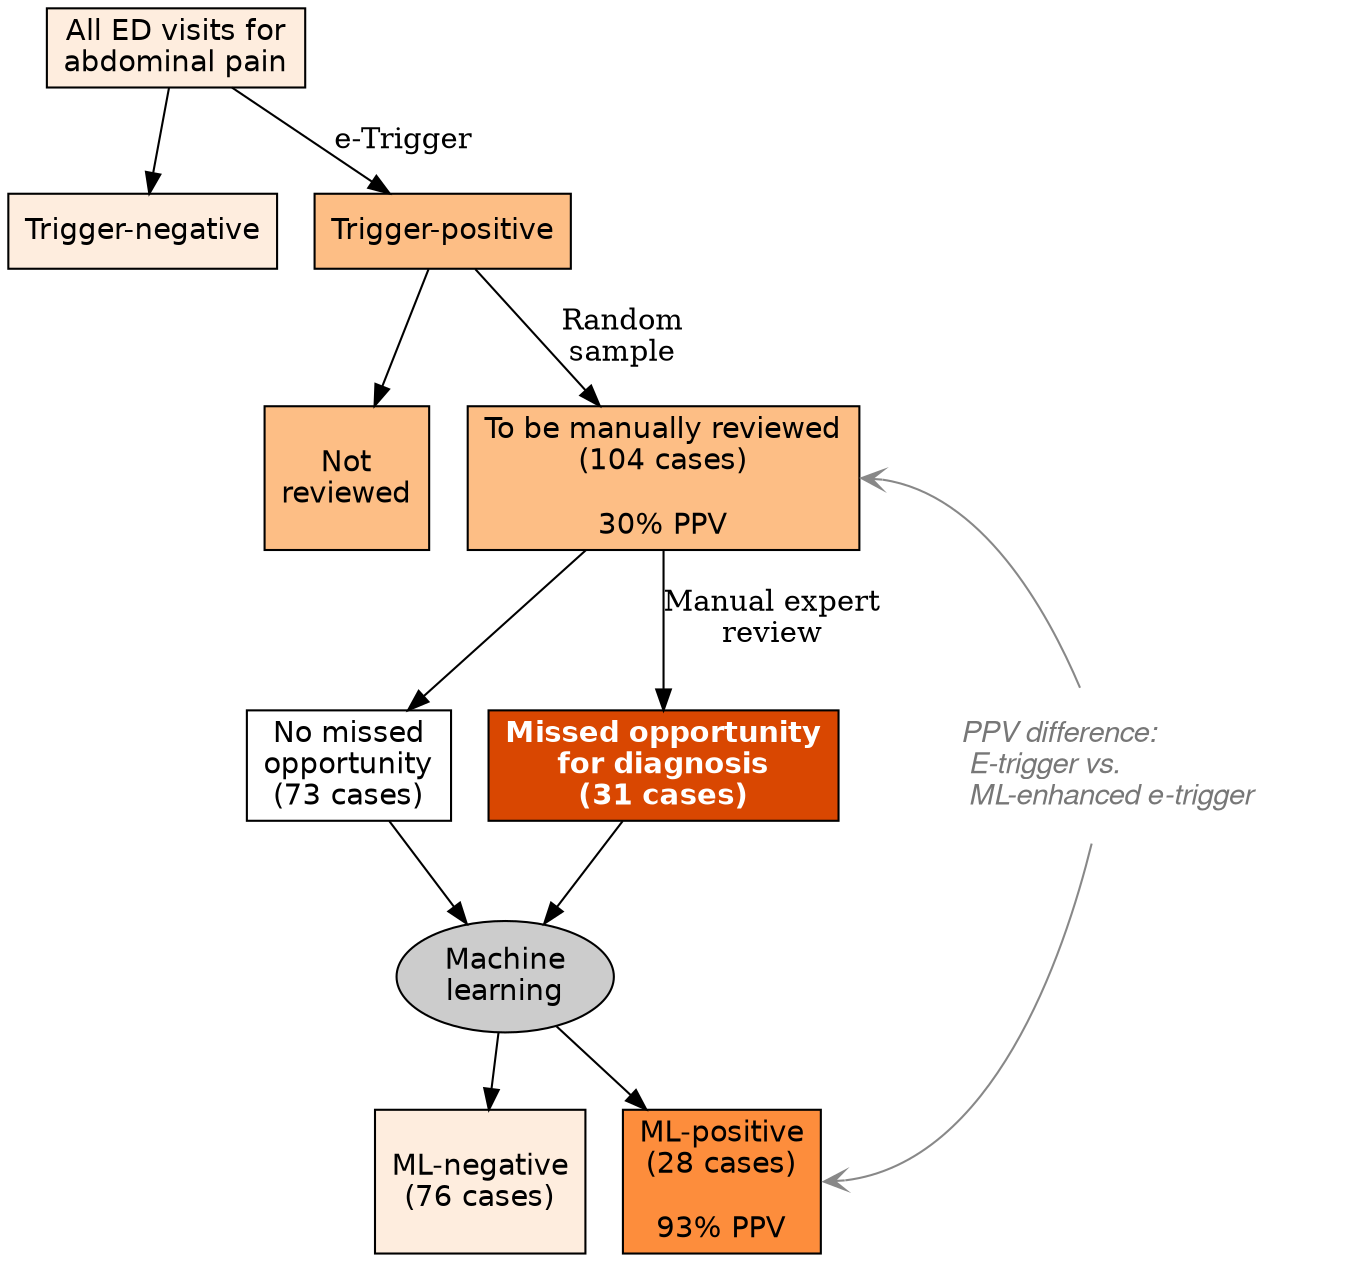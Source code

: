 digraph G {

node [style = filled, fillcolor="white", fontname="Helvetica", colorscheme="oranges4"]



// Nodes

twentyMillion [shape="rectangle", label="All ED visits for\nabdominal pain", fillcolor=1];
millionsNeg   [shape="rectangle", label="Trigger-negative", fillcolor=1];
thousands     [shape="rectangle", label="Trigger-positive", fillcolor=2];

notReview [shape="rectangle" label="\nNot\nreviewed\n ", fillcolor=2];
hundredReview [shape="rectangle", label="To be manually reviewed\n(104 cases)\n\n30% PPV", fillcolor=2];

noMissedOD [shape="rectangle", label="No missed\nopportunity\n(73 cases)"];
MissedOD   [shape="rectangle", label="Missed opportunity\nfor diagnosis\n(31 cases)", fillcolor=4, fontcolor="white", fontname="Helvetica-Bold"];

mlneg [shape="rectangle", fillcolor=1, label="\nML-negative\n(76 cases)\n "];
mlpos [shape="rectangle", fillcolor=3, label="ML-positive\n(28 cases)\n\n93% PPV"];  // color 3 is used only for ML +

ML [fillcolor="#cccccc", label="Machine\nlearning"];  // The only non-rectangle




// Edges

twentyMillion -> millionsNeg;
twentyMillion -> thousands [label="e-Trigger"];

thousands -> notReview;
thousands -> hundredReview [label="Random\nsample"];

hundredReview -> noMissedOD;
hundredReview -> MissedOD [label="Manual expert\nreview"];

noMissedOD -> ML;
MissedOD -> ML;

ML -> mlneg;
ML -> mlpos;

MLImproves[penwidth=0, label="PPV difference:\l E-trigger vs.\l ML-enhanced e-trigger", fontcolor="#777777", fontname="Helvetica Italic"]
hundredReview -> MLImproves [color="#888888", arrowtail=vee, dir=back, tailport=e]
MLImproves -> mlpos [color="#888888", arrowhead=vee, constraint=false, headport=e]

}
